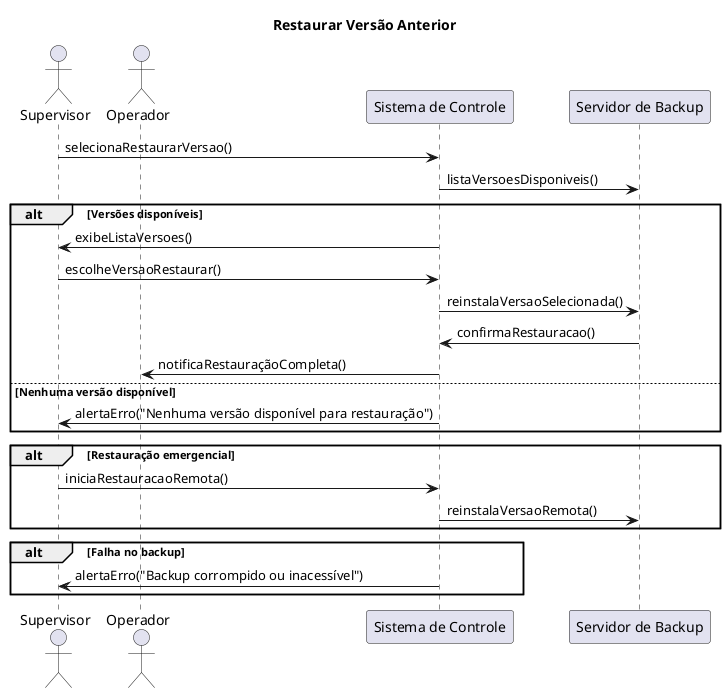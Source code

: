 @startuml
title Restaurar Versão Anterior

actor Supervisor
actor Operador
participant "Sistema de Controle" as SC
participant "Servidor de Backup" as SB

Supervisor -> SC : selecionaRestaurarVersao()
SC -> SB : listaVersoesDisponiveis()
alt Versões disponíveis
    SC -> Supervisor : exibeListaVersoes()
    Supervisor -> SC : escolheVersaoRestaurar()
    SC -> SB : reinstalaVersaoSelecionada()
    SB -> SC : confirmaRestauracao()
    SC -> Operador : notificaRestauraçãoCompleta()
else Nenhuma versão disponível
    SC -> Supervisor : alertaErro("Nenhuma versão disponível para restauração")
end

alt Restauração emergencial
    Supervisor -> SC : iniciaRestauracaoRemota()
    SC -> SB : reinstalaVersaoRemota()
end

alt Falha no backup
    SC -> Supervisor : alertaErro("Backup corrompido ou inacessível")
end

@enduml
